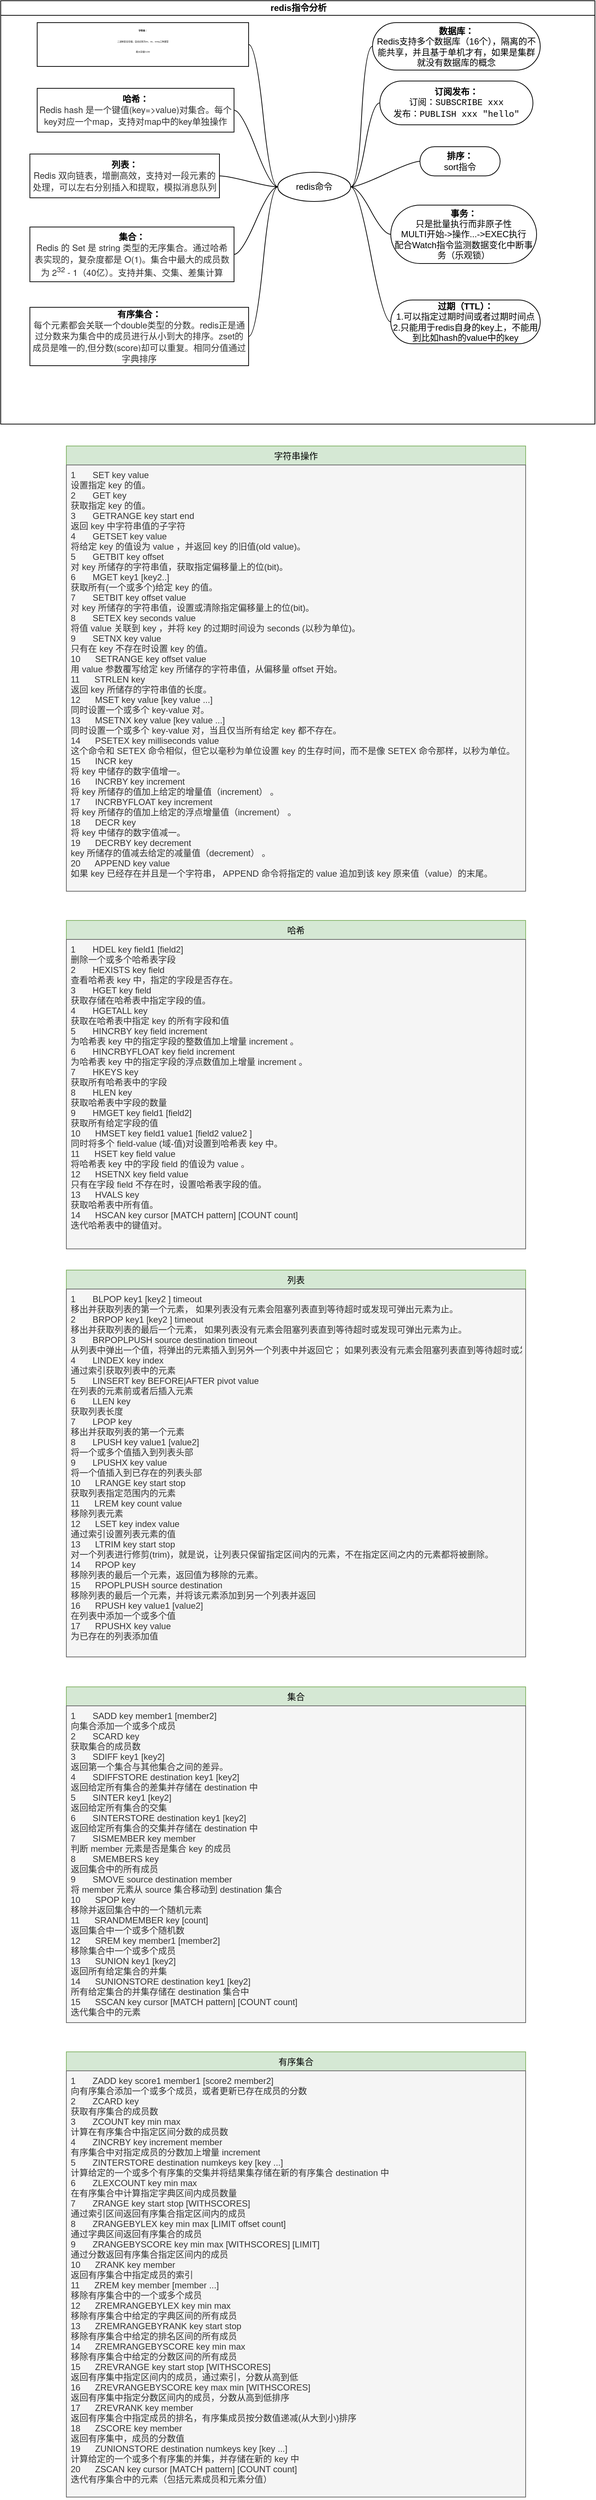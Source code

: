 <mxfile version="13.8.2" type="device"><diagram id="t19g8QFjG4IIgGwwiJGQ" name="Page-1"><mxGraphModel dx="983" dy="1632" grid="1" gridSize="10" guides="1" tooltips="1" connect="1" arrows="1" fold="1" page="1" pageScale="1" pageWidth="827" pageHeight="1169" math="0" shadow="0"><root><mxCell id="0"/><mxCell id="1" parent="0"/><mxCell id="dLgsxyBjMyTeLUrcC9j8-1" value="redis指令分析" style="swimlane;html=1;startSize=20;horizontal=1;containerType=tree;" vertex="1" parent="1"><mxGeometry x="30" y="-1110" width="815" height="580" as="geometry"/></mxCell><mxCell id="dLgsxyBjMyTeLUrcC9j8-2" value="" style="edgeStyle=entityRelationEdgeStyle;startArrow=none;endArrow=none;segment=10;curved=1;" edge="1" parent="dLgsxyBjMyTeLUrcC9j8-1" source="dLgsxyBjMyTeLUrcC9j8-6" target="dLgsxyBjMyTeLUrcC9j8-7"><mxGeometry relative="1" as="geometry"/></mxCell><mxCell id="dLgsxyBjMyTeLUrcC9j8-4" value="" style="edgeStyle=entityRelationEdgeStyle;startArrow=none;endArrow=none;segment=10;curved=1;" edge="1" parent="dLgsxyBjMyTeLUrcC9j8-1" source="dLgsxyBjMyTeLUrcC9j8-6" target="dLgsxyBjMyTeLUrcC9j8-9"><mxGeometry relative="1" as="geometry"/></mxCell><mxCell id="dLgsxyBjMyTeLUrcC9j8-6" value="redis命令" style="ellipse;whiteSpace=wrap;html=1;align=center;treeFolding=1;treeMoving=1;newEdgeStyle={&quot;edgeStyle&quot;:&quot;entityRelationEdgeStyle&quot;,&quot;startArrow&quot;:&quot;none&quot;,&quot;endArrow&quot;:&quot;none&quot;,&quot;segment&quot;:10,&quot;curved&quot;:1};" vertex="1" parent="dLgsxyBjMyTeLUrcC9j8-1"><mxGeometry x="380" y="235" width="100" height="40" as="geometry"/></mxCell><mxCell id="dLgsxyBjMyTeLUrcC9j8-7" value="&lt;font style=&quot;font-size: 12px&quot;&gt;&lt;b&gt;订阅发布：&lt;/b&gt;&lt;br&gt;订阅：&lt;span style=&quot;font-family: &amp;#34;menlo&amp;#34; , &amp;#34;monaco&amp;#34; , &amp;#34;consolas&amp;#34; , &amp;#34;andale mono&amp;#34; , &amp;#34;lucida console&amp;#34; , &amp;#34;courier new&amp;#34; , monospace ; background-color: rgb(255 , 255 , 255)&quot;&gt;SUBSCRIBE xxx&lt;br&gt;&lt;/span&gt;发布：&lt;span style=&quot;font-family: &amp;#34;menlo&amp;#34; , &amp;#34;monaco&amp;#34; , &amp;#34;consolas&amp;#34; , &amp;#34;andale mono&amp;#34; , &amp;#34;lucida console&amp;#34; , &amp;#34;courier new&amp;#34; , monospace ; background-color: rgb(255 , 255 , 255)&quot;&gt;PUBLISH xxx &quot;hello&quot;&lt;/span&gt;&lt;/font&gt;" style="whiteSpace=wrap;html=1;rounded=1;arcSize=50;align=center;verticalAlign=middle;strokeWidth=1;autosize=1;spacing=4;treeFolding=1;treeMoving=1;newEdgeStyle={&quot;edgeStyle&quot;:&quot;entityRelationEdgeStyle&quot;,&quot;startArrow&quot;:&quot;none&quot;,&quot;endArrow&quot;:&quot;none&quot;,&quot;segment&quot;:10,&quot;curved&quot;:1};" vertex="1" parent="dLgsxyBjMyTeLUrcC9j8-1"><mxGeometry x="520" y="110" width="210" height="60" as="geometry"/></mxCell><mxCell id="dLgsxyBjMyTeLUrcC9j8-9" value="&lt;font style=&quot;font-size: 3px&quot; face=&quot;Times New Roman&quot;&gt;&lt;b style=&quot;font-size: 3px&quot;&gt;字符串：&lt;/b&gt;&lt;br style=&quot;font-size: 3px&quot;&gt;二进制安全存储，自动识别为bit、int、string三种类型&lt;br style=&quot;font-size: 3px&quot;&gt;最大存储512M&lt;br&gt;&lt;/font&gt;&lt;div style=&quot;font-size: 13px&quot;&gt;&lt;br&gt;&lt;/div&gt;" style="whiteSpace=wrap;html=1;rounded=0;arcSize=50;align=center;verticalAlign=middle;strokeWidth=1;autosize=1;spacing=4;treeFolding=1;treeMoving=1;newEdgeStyle={&quot;edgeStyle&quot;:&quot;entityRelationEdgeStyle&quot;,&quot;startArrow&quot;:&quot;none&quot;,&quot;endArrow&quot;:&quot;none&quot;,&quot;segment&quot;:10,&quot;curved&quot;:1};" vertex="1" parent="dLgsxyBjMyTeLUrcC9j8-1"><mxGeometry x="50" y="30" width="290" height="60" as="geometry"/></mxCell><mxCell id="dLgsxyBjMyTeLUrcC9j8-17" value="" style="edgeStyle=entityRelationEdgeStyle;startArrow=none;endArrow=none;segment=10;curved=1;exitX=0;exitY=0.5;exitDx=0;exitDy=0;" edge="1" parent="dLgsxyBjMyTeLUrcC9j8-1" target="dLgsxyBjMyTeLUrcC9j8-18" source="dLgsxyBjMyTeLUrcC9j8-6"><mxGeometry relative="1" as="geometry"><mxPoint x="175" y="325" as="sourcePoint"/></mxGeometry></mxCell><mxCell id="dLgsxyBjMyTeLUrcC9j8-18" value="&lt;font style=&quot;font-size: 12px&quot;&gt;&lt;b&gt;哈希：&lt;/b&gt;&lt;br&gt;&lt;span style=&quot;color: rgb(51 , 51 , 51) ; font-family: &amp;#34;helvetica neue&amp;#34; , &amp;#34;helvetica&amp;#34; , &amp;#34;pingfang sc&amp;#34; , &amp;#34;hiragino sans gb&amp;#34; , &amp;#34;microsoft yahei&amp;#34; , &amp;#34;noto sans cjk sc&amp;#34; , &amp;#34;wenquanyi micro hei&amp;#34; , &amp;#34;arial&amp;#34; , sans-serif ; background-color: rgb(255 , 255 , 255)&quot;&gt;Redis hash 是一个键值(key=&amp;gt;value)对集合。每个key对应一个map，支持对map中的key单独操作&lt;/span&gt;&lt;br&gt;&lt;/font&gt;" style="whiteSpace=wrap;html=1;rounded=0;arcSize=50;align=center;verticalAlign=middle;strokeWidth=1;autosize=1;spacing=4;treeFolding=1;treeMoving=1;newEdgeStyle={&quot;edgeStyle&quot;:&quot;entityRelationEdgeStyle&quot;,&quot;startArrow&quot;:&quot;none&quot;,&quot;endArrow&quot;:&quot;none&quot;,&quot;segment&quot;:10,&quot;curved&quot;:1};" vertex="1" parent="dLgsxyBjMyTeLUrcC9j8-1"><mxGeometry x="50" y="120" width="270" height="60" as="geometry"/></mxCell><mxCell id="dLgsxyBjMyTeLUrcC9j8-19" value="" style="edgeStyle=entityRelationEdgeStyle;startArrow=none;endArrow=none;segment=10;curved=1;exitX=0;exitY=0.5;exitDx=0;exitDy=0;" edge="1" parent="dLgsxyBjMyTeLUrcC9j8-1" target="dLgsxyBjMyTeLUrcC9j8-20" source="dLgsxyBjMyTeLUrcC9j8-6"><mxGeometry relative="1" as="geometry"><mxPoint x="220" y="300" as="sourcePoint"/></mxGeometry></mxCell><mxCell id="dLgsxyBjMyTeLUrcC9j8-20" value="&lt;font style=&quot;font-size: 12px&quot;&gt;&lt;b&gt;列表：&lt;br&gt;&lt;/b&gt;&lt;span style=&quot;color: rgb(51 , 51 , 51) ; font-family: &amp;#34;helvetica neue&amp;#34; , &amp;#34;helvetica&amp;#34; , &amp;#34;pingfang sc&amp;#34; , &amp;#34;hiragino sans gb&amp;#34; , &amp;#34;microsoft yahei&amp;#34; , &amp;#34;noto sans cjk sc&amp;#34; , &amp;#34;wenquanyi micro hei&amp;#34; , &amp;#34;arial&amp;#34; , sans-serif ; background-color: rgb(255 , 255 , 255)&quot;&gt;Redis 双向链表，增删高效，支持对一段元素的处理，可以左右分别插入和提取，模拟消息队列&lt;/span&gt;&lt;/font&gt;" style="whiteSpace=wrap;html=1;rounded=0;arcSize=50;align=center;verticalAlign=middle;strokeWidth=1;autosize=1;spacing=4;treeFolding=1;treeMoving=1;newEdgeStyle={&quot;edgeStyle&quot;:&quot;entityRelationEdgeStyle&quot;,&quot;startArrow&quot;:&quot;none&quot;,&quot;endArrow&quot;:&quot;none&quot;,&quot;segment&quot;:10,&quot;curved&quot;:1};" vertex="1" parent="dLgsxyBjMyTeLUrcC9j8-1"><mxGeometry x="40" y="210" width="260" height="60" as="geometry"/></mxCell><mxCell id="dLgsxyBjMyTeLUrcC9j8-21" value="" style="edgeStyle=entityRelationEdgeStyle;startArrow=none;endArrow=none;segment=10;curved=1;exitX=0;exitY=0.5;exitDx=0;exitDy=0;" edge="1" parent="dLgsxyBjMyTeLUrcC9j8-1" target="dLgsxyBjMyTeLUrcC9j8-22" source="dLgsxyBjMyTeLUrcC9j8-6"><mxGeometry relative="1" as="geometry"><mxPoint x="220" y="300" as="sourcePoint"/></mxGeometry></mxCell><mxCell id="dLgsxyBjMyTeLUrcC9j8-22" value="&lt;font style=&quot;font-size: 12px&quot;&gt;&lt;span&gt;&lt;b&gt;集合：&lt;/b&gt;&lt;br&gt;&lt;/span&gt;&lt;span style=&quot;color: rgb(51 , 51 , 51) ; font-family: &amp;#34;helvetica neue&amp;#34; , &amp;#34;helvetica&amp;#34; , &amp;#34;pingfang sc&amp;#34; , &amp;#34;hiragino sans gb&amp;#34; , &amp;#34;microsoft yahei&amp;#34; , &amp;#34;noto sans cjk sc&amp;#34; , &amp;#34;wenquanyi micro hei&amp;#34; , &amp;#34;arial&amp;#34; , sans-serif ; background-color: rgb(255 , 255 , 255)&quot;&gt;Redis 的 Set 是 string 类型的无序集合。通过哈希表实现的，复杂度都是 O(1)。集合中最大的成员数为 2&lt;/span&gt;&lt;sup style=&quot;color: rgb(51 , 51 , 51) ; font-family: &amp;#34;helvetica neue&amp;#34; , &amp;#34;helvetica&amp;#34; , &amp;#34;pingfang sc&amp;#34; , &amp;#34;hiragino sans gb&amp;#34; , &amp;#34;microsoft yahei&amp;#34; , &amp;#34;noto sans cjk sc&amp;#34; , &amp;#34;wenquanyi micro hei&amp;#34; , &amp;#34;arial&amp;#34; , sans-serif ; border: 0px ; margin: 0px ; padding: 0px&quot;&gt;32&lt;/sup&gt;&lt;span style=&quot;color: rgb(51 , 51 , 51) ; font-family: &amp;#34;helvetica neue&amp;#34; , &amp;#34;helvetica&amp;#34; , &amp;#34;pingfang sc&amp;#34; , &amp;#34;hiragino sans gb&amp;#34; , &amp;#34;microsoft yahei&amp;#34; , &amp;#34;noto sans cjk sc&amp;#34; , &amp;#34;wenquanyi micro hei&amp;#34; , &amp;#34;arial&amp;#34; , sans-serif ; background-color: rgb(255 , 255 , 255)&quot;&gt;&amp;nbsp;- 1（40亿）。支持并集、交集、差集计算&lt;/span&gt;&lt;/font&gt;&lt;span&gt;&lt;br&gt;&lt;/span&gt;" style="whiteSpace=wrap;html=1;rounded=0;arcSize=50;align=center;verticalAlign=middle;strokeWidth=1;autosize=1;spacing=4;treeFolding=1;treeMoving=1;newEdgeStyle={&quot;edgeStyle&quot;:&quot;entityRelationEdgeStyle&quot;,&quot;startArrow&quot;:&quot;none&quot;,&quot;endArrow&quot;:&quot;none&quot;,&quot;segment&quot;:10,&quot;curved&quot;:1};" vertex="1" parent="dLgsxyBjMyTeLUrcC9j8-1"><mxGeometry x="40" y="310" width="280" height="75" as="geometry"/></mxCell><mxCell id="dLgsxyBjMyTeLUrcC9j8-23" value="" style="edgeStyle=entityRelationEdgeStyle;startArrow=none;endArrow=none;segment=10;curved=1;exitX=0;exitY=0.5;exitDx=0;exitDy=0;" edge="1" parent="dLgsxyBjMyTeLUrcC9j8-1" target="dLgsxyBjMyTeLUrcC9j8-24" source="dLgsxyBjMyTeLUrcC9j8-6"><mxGeometry relative="1" as="geometry"><mxPoint x="230" y="290" as="sourcePoint"/></mxGeometry></mxCell><mxCell id="dLgsxyBjMyTeLUrcC9j8-24" value="&lt;font style=&quot;font-size: 12px&quot;&gt;&lt;b&gt;有序集合：&lt;/b&gt;&lt;br&gt;&lt;span style=&quot;color: rgb(51 , 51 , 51) ; font-family: &amp;#34;helvetica neue&amp;#34; , &amp;#34;helvetica&amp;#34; , &amp;#34;pingfang sc&amp;#34; , &amp;#34;hiragino sans gb&amp;#34; , &amp;#34;microsoft yahei&amp;#34; , &amp;#34;noto sans cjk sc&amp;#34; , &amp;#34;wenquanyi micro hei&amp;#34; , &amp;#34;arial&amp;#34; , sans-serif ; background-color: rgb(255 , 255 , 255)&quot;&gt;每个元素都会关联一个double类型的分数。redis正是通过分数来为集合中的成员进行从小到大的排序。zset的成员是唯一的,但分数(score)却可以重复。相同分值通过字典排序&lt;/span&gt;&lt;br&gt;&lt;/font&gt;" style="whiteSpace=wrap;html=1;rounded=0;arcSize=50;align=center;verticalAlign=middle;strokeWidth=1;autosize=1;spacing=4;treeFolding=1;treeMoving=1;newEdgeStyle={&quot;edgeStyle&quot;:&quot;entityRelationEdgeStyle&quot;,&quot;startArrow&quot;:&quot;none&quot;,&quot;endArrow&quot;:&quot;none&quot;,&quot;segment&quot;:10,&quot;curved&quot;:1};" vertex="1" parent="dLgsxyBjMyTeLUrcC9j8-1"><mxGeometry x="40" y="420" width="300" height="80" as="geometry"/></mxCell><mxCell id="dLgsxyBjMyTeLUrcC9j8-25" value="" style="edgeStyle=entityRelationEdgeStyle;startArrow=none;endArrow=none;segment=10;curved=1;exitX=1;exitY=0.5;exitDx=0;exitDy=0;" edge="1" parent="dLgsxyBjMyTeLUrcC9j8-1" target="dLgsxyBjMyTeLUrcC9j8-26" source="dLgsxyBjMyTeLUrcC9j8-6"><mxGeometry relative="1" as="geometry"><mxPoint x="390" y="210" as="sourcePoint"/></mxGeometry></mxCell><mxCell id="dLgsxyBjMyTeLUrcC9j8-26" value="&lt;b&gt;排序：&lt;/b&gt;&lt;br&gt;sort指令" style="whiteSpace=wrap;html=1;rounded=1;arcSize=50;align=center;verticalAlign=middle;strokeWidth=1;autosize=1;spacing=4;treeFolding=1;treeMoving=1;newEdgeStyle={&quot;edgeStyle&quot;:&quot;entityRelationEdgeStyle&quot;,&quot;startArrow&quot;:&quot;none&quot;,&quot;endArrow&quot;:&quot;none&quot;,&quot;segment&quot;:10,&quot;curved&quot;:1};" vertex="1" parent="dLgsxyBjMyTeLUrcC9j8-1"><mxGeometry x="575" y="200" width="110" height="40" as="geometry"/></mxCell><mxCell id="dLgsxyBjMyTeLUrcC9j8-29" value="" style="edgeStyle=entityRelationEdgeStyle;startArrow=none;endArrow=none;segment=10;curved=1;" edge="1" parent="dLgsxyBjMyTeLUrcC9j8-1" target="dLgsxyBjMyTeLUrcC9j8-30" source="dLgsxyBjMyTeLUrcC9j8-6"><mxGeometry relative="1" as="geometry"><mxPoint x="389" y="210" as="sourcePoint"/></mxGeometry></mxCell><mxCell id="dLgsxyBjMyTeLUrcC9j8-30" value="&lt;b&gt;过期（TTL）：&lt;/b&gt;&lt;br&gt;1.可以指定过期时间或者过期时间点&lt;br&gt;2.只能用于redis自身的key上，不能用到比如hash的value中的key" style="whiteSpace=wrap;html=1;rounded=1;arcSize=50;align=center;verticalAlign=middle;strokeWidth=1;autosize=1;spacing=4;treeFolding=1;treeMoving=1;newEdgeStyle={&quot;edgeStyle&quot;:&quot;entityRelationEdgeStyle&quot;,&quot;startArrow&quot;:&quot;none&quot;,&quot;endArrow&quot;:&quot;none&quot;,&quot;segment&quot;:10,&quot;curved&quot;:1};" vertex="1" parent="dLgsxyBjMyTeLUrcC9j8-1"><mxGeometry x="535" y="410" width="205" height="60" as="geometry"/></mxCell><mxCell id="dLgsxyBjMyTeLUrcC9j8-28" value="&lt;b&gt;事务：&lt;/b&gt;&lt;br&gt;只是批量执行而非原子性&lt;br&gt;MULTI开始-&amp;gt;操作...-&amp;gt;EXEC执行&lt;br&gt;配合Watch指令监测数据变化中断事务（乐观锁）" style="whiteSpace=wrap;html=1;rounded=1;arcSize=50;align=center;verticalAlign=middle;strokeWidth=1;autosize=1;spacing=4;treeFolding=1;treeMoving=1;newEdgeStyle={&quot;edgeStyle&quot;:&quot;entityRelationEdgeStyle&quot;,&quot;startArrow&quot;:&quot;none&quot;,&quot;endArrow&quot;:&quot;none&quot;,&quot;segment&quot;:10,&quot;curved&quot;:1};" vertex="1" parent="dLgsxyBjMyTeLUrcC9j8-1"><mxGeometry x="535" y="280" width="200" height="80" as="geometry"/></mxCell><mxCell id="dLgsxyBjMyTeLUrcC9j8-27" value="" style="edgeStyle=entityRelationEdgeStyle;startArrow=none;endArrow=none;segment=10;curved=1;exitX=1;exitY=0.5;exitDx=0;exitDy=0;" edge="1" parent="dLgsxyBjMyTeLUrcC9j8-1" target="dLgsxyBjMyTeLUrcC9j8-28" source="dLgsxyBjMyTeLUrcC9j8-6"><mxGeometry relative="1" as="geometry"><mxPoint x="410" y="270" as="sourcePoint"/></mxGeometry></mxCell><mxCell id="dLgsxyBjMyTeLUrcC9j8-31" value="" style="edgeStyle=entityRelationEdgeStyle;startArrow=none;endArrow=none;segment=10;curved=1;exitX=1;exitY=0.5;exitDx=0;exitDy=0;entryX=0;entryY=0.5;entryDx=0;entryDy=0;" edge="1" parent="dLgsxyBjMyTeLUrcC9j8-1" target="dLgsxyBjMyTeLUrcC9j8-32" source="dLgsxyBjMyTeLUrcC9j8-6"><mxGeometry relative="1" as="geometry"><mxPoint x="350" y="280" as="sourcePoint"/></mxGeometry></mxCell><mxCell id="dLgsxyBjMyTeLUrcC9j8-32" value="&lt;b&gt;数据库：&lt;/b&gt;&lt;br&gt;Redis支持多个数据库（16个），隔离的不能共享，并且基于单机才有，如果是集群就没有数据库的概念" style="whiteSpace=wrap;html=1;rounded=1;arcSize=50;align=center;verticalAlign=middle;strokeWidth=1;autosize=1;spacing=4;treeFolding=1;treeMoving=1;newEdgeStyle={&quot;edgeStyle&quot;:&quot;entityRelationEdgeStyle&quot;,&quot;startArrow&quot;:&quot;none&quot;,&quot;endArrow&quot;:&quot;none&quot;,&quot;segment&quot;:10,&quot;curved&quot;:1};" vertex="1" parent="dLgsxyBjMyTeLUrcC9j8-1"><mxGeometry x="510" y="30" width="230" height="65" as="geometry"/></mxCell><mxCell id="dLgsxyBjMyTeLUrcC9j8-36" value="字符串操作" style="swimlane;fontStyle=0;childLayout=stackLayout;horizontal=1;startSize=26;fillColor=#d5e8d4;horizontalStack=0;resizeParent=1;resizeParentMax=0;resizeLast=0;collapsible=1;marginBottom=0;rounded=0;strokeColor=#82b366;" vertex="1" parent="1"><mxGeometry x="120" y="-500" width="630" height="610" as="geometry"><mxRectangle x="130" y="40" width="90" height="26" as="alternateBounds"/></mxGeometry></mxCell><mxCell id="dLgsxyBjMyTeLUrcC9j8-37" value="1       SET key value&#10;设置指定 key 的值。&#10;2       GET key&#10;获取指定 key 的值。&#10;3       GETRANGE key start end&#10;返回 key 中字符串值的子字符&#10;4       GETSET key value&#10;将给定 key 的值设为 value ，并返回 key 的旧值(old value)。&#10;5       GETBIT key offset&#10;对 key 所储存的字符串值，获取指定偏移量上的位(bit)。&#10;6       MGET key1 [key2..]&#10;获取所有(一个或多个)给定 key 的值。&#10;7       SETBIT key offset value&#10;对 key 所储存的字符串值，设置或清除指定偏移量上的位(bit)。&#10;8       SETEX key seconds value&#10;将值 value 关联到 key ，并将 key 的过期时间设为 seconds (以秒为单位)。&#10;9       SETNX key value&#10;只有在 key 不存在时设置 key 的值。&#10;10      SETRANGE key offset value&#10;用 value 参数覆写给定 key 所储存的字符串值，从偏移量 offset 开始。&#10;11      STRLEN key&#10;返回 key 所储存的字符串值的长度。&#10;12      MSET key value [key value ...]&#10;同时设置一个或多个 key-value 对。&#10;13      MSETNX key value [key value ...]&#10;同时设置一个或多个 key-value 对，当且仅当所有给定 key 都不存在。&#10;14      PSETEX key milliseconds value&#10;这个命令和 SETEX 命令相似，但它以毫秒为单位设置 key 的生存时间，而不是像 SETEX 命令那样，以秒为单位。&#10;15      INCR key&#10;将 key 中储存的数字值增一。&#10;16      INCRBY key increment&#10;将 key 所储存的值加上给定的增量值（increment） 。&#10;17      INCRBYFLOAT key increment&#10;将 key 所储存的值加上给定的浮点增量值（increment） 。&#10;18      DECR key&#10;将 key 中储存的数字值减一。&#10;19      DECRBY key decrement&#10;key 所储存的值减去给定的减量值（decrement） 。&#10;20      APPEND key value&#10;如果 key 已经存在并且是一个字符串， APPEND 命令将指定的 value 追加到该 key 原来值（value）的末尾。" style="text;fillColor=#f5f5f5;align=left;verticalAlign=top;spacingLeft=4;spacingRight=4;overflow=hidden;rotatable=0;points=[[0,0.5],[1,0.5]];portConstraint=eastwest;strokeColor=#666666;fontColor=#333333;" vertex="1" parent="dLgsxyBjMyTeLUrcC9j8-36"><mxGeometry y="26" width="630" height="584" as="geometry"/></mxCell><mxCell id="dLgsxyBjMyTeLUrcC9j8-40" value="哈希" style="swimlane;fontStyle=0;childLayout=stackLayout;horizontal=1;startSize=26;fillColor=#d5e8d4;horizontalStack=0;resizeParent=1;resizeParentMax=0;resizeLast=0;collapsible=1;marginBottom=0;rounded=0;strokeColor=#82b366;" vertex="1" parent="1"><mxGeometry x="120" y="150" width="630" height="450" as="geometry"><mxRectangle x="130" y="40" width="90" height="26" as="alternateBounds"/></mxGeometry></mxCell><mxCell id="dLgsxyBjMyTeLUrcC9j8-41" value="1       HDEL key field1 [field2]&#10;删除一个或多个哈希表字段&#10;2       HEXISTS key field&#10;查看哈希表 key 中，指定的字段是否存在。&#10;3       HGET key field&#10;获取存储在哈希表中指定字段的值。&#10;4       HGETALL key&#10;获取在哈希表中指定 key 的所有字段和值&#10;5       HINCRBY key field increment&#10;为哈希表 key 中的指定字段的整数值加上增量 increment 。&#10;6       HINCRBYFLOAT key field increment&#10;为哈希表 key 中的指定字段的浮点数值加上增量 increment 。&#10;7       HKEYS key&#10;获取所有哈希表中的字段&#10;8       HLEN key&#10;获取哈希表中字段的数量&#10;9       HMGET key field1 [field2]&#10;获取所有给定字段的值&#10;10      HMSET key field1 value1 [field2 value2 ]&#10;同时将多个 field-value (域-值)对设置到哈希表 key 中。&#10;11      HSET key field value&#10;将哈希表 key 中的字段 field 的值设为 value 。&#10;12      HSETNX key field value&#10;只有在字段 field 不存在时，设置哈希表字段的值。&#10;13      HVALS key&#10;获取哈希表中所有值。&#10;14      HSCAN key cursor [MATCH pattern] [COUNT count]&#10;迭代哈希表中的键值对。" style="text;fillColor=#f5f5f5;align=left;verticalAlign=top;spacingLeft=4;spacingRight=4;overflow=hidden;rotatable=0;points=[[0,0.5],[1,0.5]];portConstraint=eastwest;strokeColor=#666666;fontColor=#333333;" vertex="1" parent="dLgsxyBjMyTeLUrcC9j8-40"><mxGeometry y="26" width="630" height="424" as="geometry"/></mxCell><mxCell id="dLgsxyBjMyTeLUrcC9j8-42" value="列表" style="swimlane;fontStyle=0;childLayout=stackLayout;horizontal=1;startSize=26;fillColor=#d5e8d4;horizontalStack=0;resizeParent=1;resizeParentMax=0;resizeLast=0;collapsible=1;marginBottom=0;rounded=0;strokeColor=#82b366;" vertex="1" parent="1"><mxGeometry x="120" y="629" width="630" height="530" as="geometry"><mxRectangle x="130" y="40" width="90" height="26" as="alternateBounds"/></mxGeometry></mxCell><mxCell id="dLgsxyBjMyTeLUrcC9j8-43" value="1       BLPOP key1 [key2 ] timeout&#10;移出并获取列表的第一个元素， 如果列表没有元素会阻塞列表直到等待超时或发现可弹出元素为止。&#10;2       BRPOP key1 [key2 ] timeout&#10;移出并获取列表的最后一个元素， 如果列表没有元素会阻塞列表直到等待超时或发现可弹出元素为止。&#10;3       BRPOPLPUSH source destination timeout&#10;从列表中弹出一个值，将弹出的元素插入到另外一个列表中并返回它； 如果列表没有元素会阻塞列表直到等待超时或发现可弹出元素为止。&#10;4       LINDEX key index&#10;通过索引获取列表中的元素&#10;5       LINSERT key BEFORE|AFTER pivot value&#10;在列表的元素前或者后插入元素&#10;6       LLEN key&#10;获取列表长度&#10;7       LPOP key&#10;移出并获取列表的第一个元素&#10;8       LPUSH key value1 [value2]&#10;将一个或多个值插入到列表头部&#10;9       LPUSHX key value&#10;将一个值插入到已存在的列表头部&#10;10      LRANGE key start stop&#10;获取列表指定范围内的元素&#10;11      LREM key count value&#10;移除列表元素&#10;12      LSET key index value&#10;通过索引设置列表元素的值&#10;13      LTRIM key start stop&#10;对一个列表进行修剪(trim)，就是说，让列表只保留指定区间内的元素，不在指定区间之内的元素都将被删除。&#10;14      RPOP key&#10;移除列表的最后一个元素，返回值为移除的元素。&#10;15      RPOPLPUSH source destination&#10;移除列表的最后一个元素，并将该元素添加到另一个列表并返回&#10;16      RPUSH key value1 [value2]&#10;在列表中添加一个或多个值&#10;17      RPUSHX key value&#10;为已存在的列表添加值" style="text;fillColor=#f5f5f5;align=left;verticalAlign=top;spacingLeft=4;spacingRight=4;overflow=hidden;rotatable=0;points=[[0,0.5],[1,0.5]];portConstraint=eastwest;strokeColor=#666666;fontColor=#333333;" vertex="1" parent="dLgsxyBjMyTeLUrcC9j8-42"><mxGeometry y="26" width="630" height="504" as="geometry"/></mxCell><mxCell id="dLgsxyBjMyTeLUrcC9j8-44" value="集合" style="swimlane;fontStyle=0;childLayout=stackLayout;horizontal=1;startSize=26;fillColor=#d5e8d4;horizontalStack=0;resizeParent=1;resizeParentMax=0;resizeLast=0;collapsible=1;marginBottom=0;rounded=0;strokeColor=#82b366;" vertex="1" parent="1"><mxGeometry x="120" y="1200" width="630" height="460" as="geometry"><mxRectangle x="130" y="40" width="90" height="26" as="alternateBounds"/></mxGeometry></mxCell><mxCell id="dLgsxyBjMyTeLUrcC9j8-45" value="1       SADD key member1 [member2]&#10;向集合添加一个或多个成员&#10;2       SCARD key&#10;获取集合的成员数&#10;3       SDIFF key1 [key2]&#10;返回第一个集合与其他集合之间的差异。&#10;4       SDIFFSTORE destination key1 [key2]&#10;返回给定所有集合的差集并存储在 destination 中&#10;5       SINTER key1 [key2]&#10;返回给定所有集合的交集&#10;6       SINTERSTORE destination key1 [key2]&#10;返回给定所有集合的交集并存储在 destination 中&#10;7       SISMEMBER key member&#10;判断 member 元素是否是集合 key 的成员&#10;8       SMEMBERS key&#10;返回集合中的所有成员&#10;9       SMOVE source destination member&#10;将 member 元素从 source 集合移动到 destination 集合&#10;10      SPOP key&#10;移除并返回集合中的一个随机元素&#10;11      SRANDMEMBER key [count]&#10;返回集合中一个或多个随机数&#10;12      SREM key member1 [member2]&#10;移除集合中一个或多个成员&#10;13      SUNION key1 [key2]&#10;返回所有给定集合的并集&#10;14      SUNIONSTORE destination key1 [key2]&#10;所有给定集合的并集存储在 destination 集合中&#10;15      SSCAN key cursor [MATCH pattern] [COUNT count]&#10;迭代集合中的元素" style="text;fillColor=#f5f5f5;align=left;verticalAlign=top;spacingLeft=4;spacingRight=4;overflow=hidden;rotatable=0;points=[[0,0.5],[1,0.5]];portConstraint=eastwest;strokeColor=#666666;fontColor=#333333;" vertex="1" parent="dLgsxyBjMyTeLUrcC9j8-44"><mxGeometry y="26" width="630" height="434" as="geometry"/></mxCell><mxCell id="dLgsxyBjMyTeLUrcC9j8-46" value="有序集合" style="swimlane;fontStyle=0;childLayout=stackLayout;horizontal=1;startSize=26;fillColor=#d5e8d4;horizontalStack=0;resizeParent=1;resizeParentMax=0;resizeLast=0;collapsible=1;marginBottom=0;rounded=0;strokeColor=#82b366;" vertex="1" parent="1"><mxGeometry x="120" y="1700" width="630" height="610" as="geometry"><mxRectangle x="130" y="40" width="90" height="26" as="alternateBounds"/></mxGeometry></mxCell><mxCell id="dLgsxyBjMyTeLUrcC9j8-47" value="1       ZADD key score1 member1 [score2 member2]&#10;向有序集合添加一个或多个成员，或者更新已存在成员的分数&#10;2       ZCARD key&#10;获取有序集合的成员数&#10;3       ZCOUNT key min max&#10;计算在有序集合中指定区间分数的成员数&#10;4       ZINCRBY key increment member&#10;有序集合中对指定成员的分数加上增量 increment&#10;5       ZINTERSTORE destination numkeys key [key ...]&#10;计算给定的一个或多个有序集的交集并将结果集存储在新的有序集合 destination 中&#10;6       ZLEXCOUNT key min max&#10;在有序集合中计算指定字典区间内成员数量&#10;7       ZRANGE key start stop [WITHSCORES]&#10;通过索引区间返回有序集合指定区间内的成员&#10;8       ZRANGEBYLEX key min max [LIMIT offset count]&#10;通过字典区间返回有序集合的成员&#10;9       ZRANGEBYSCORE key min max [WITHSCORES] [LIMIT]&#10;通过分数返回有序集合指定区间内的成员&#10;10      ZRANK key member&#10;返回有序集合中指定成员的索引&#10;11      ZREM key member [member ...]&#10;移除有序集合中的一个或多个成员&#10;12      ZREMRANGEBYLEX key min max&#10;移除有序集合中给定的字典区间的所有成员&#10;13      ZREMRANGEBYRANK key start stop&#10;移除有序集合中给定的排名区间的所有成员&#10;14      ZREMRANGEBYSCORE key min max&#10;移除有序集合中给定的分数区间的所有成员&#10;15      ZREVRANGE key start stop [WITHSCORES]&#10;返回有序集中指定区间内的成员，通过索引，分数从高到低&#10;16      ZREVRANGEBYSCORE key max min [WITHSCORES]&#10;返回有序集中指定分数区间内的成员，分数从高到低排序&#10;17      ZREVRANK key member&#10;返回有序集合中指定成员的排名，有序集成员按分数值递减(从大到小)排序&#10;18      ZSCORE key member&#10;返回有序集中，成员的分数值&#10;19      ZUNIONSTORE destination numkeys key [key ...]&#10;计算给定的一个或多个有序集的并集，并存储在新的 key 中&#10;20      ZSCAN key cursor [MATCH pattern] [COUNT count]&#10;迭代有序集合中的元素（包括元素成员和元素分值）" style="text;fillColor=#f5f5f5;align=left;verticalAlign=top;spacingLeft=4;spacingRight=4;overflow=hidden;rotatable=0;points=[[0,0.5],[1,0.5]];portConstraint=eastwest;strokeColor=#666666;fontColor=#333333;" vertex="1" parent="dLgsxyBjMyTeLUrcC9j8-46"><mxGeometry y="26" width="630" height="584" as="geometry"/></mxCell></root></mxGraphModel></diagram></mxfile>